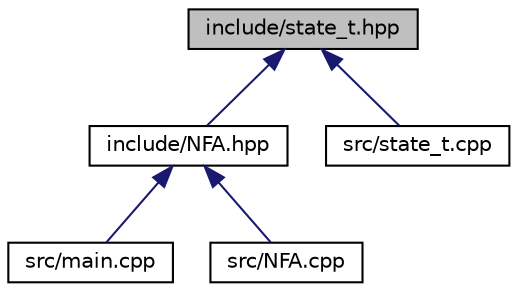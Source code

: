 digraph "include/state_t.hpp"
{
  edge [fontname="Helvetica",fontsize="10",labelfontname="Helvetica",labelfontsize="10"];
  node [fontname="Helvetica",fontsize="10",shape=record];
  Node4 [label="include/state_t.hpp",height=0.2,width=0.4,color="black", fillcolor="grey75", style="filled", fontcolor="black"];
  Node4 -> Node5 [dir="back",color="midnightblue",fontsize="10",style="solid"];
  Node5 [label="include/NFA.hpp",height=0.2,width=0.4,color="black", fillcolor="white", style="filled",URL="$_n_f_a_8hpp.html",tooltip="NFA implementation. "];
  Node5 -> Node6 [dir="back",color="midnightblue",fontsize="10",style="solid"];
  Node6 [label="src/main.cpp",height=0.2,width=0.4,color="black", fillcolor="white", style="filled",URL="$main_8cpp.html"];
  Node5 -> Node7 [dir="back",color="midnightblue",fontsize="10",style="solid"];
  Node7 [label="src/NFA.cpp",height=0.2,width=0.4,color="black", fillcolor="white", style="filled",URL="$_n_f_a_8cpp.html"];
  Node4 -> Node8 [dir="back",color="midnightblue",fontsize="10",style="solid"];
  Node8 [label="src/state_t.cpp",height=0.2,width=0.4,color="black", fillcolor="white", style="filled",URL="$state__t_8cpp.html"];
}
